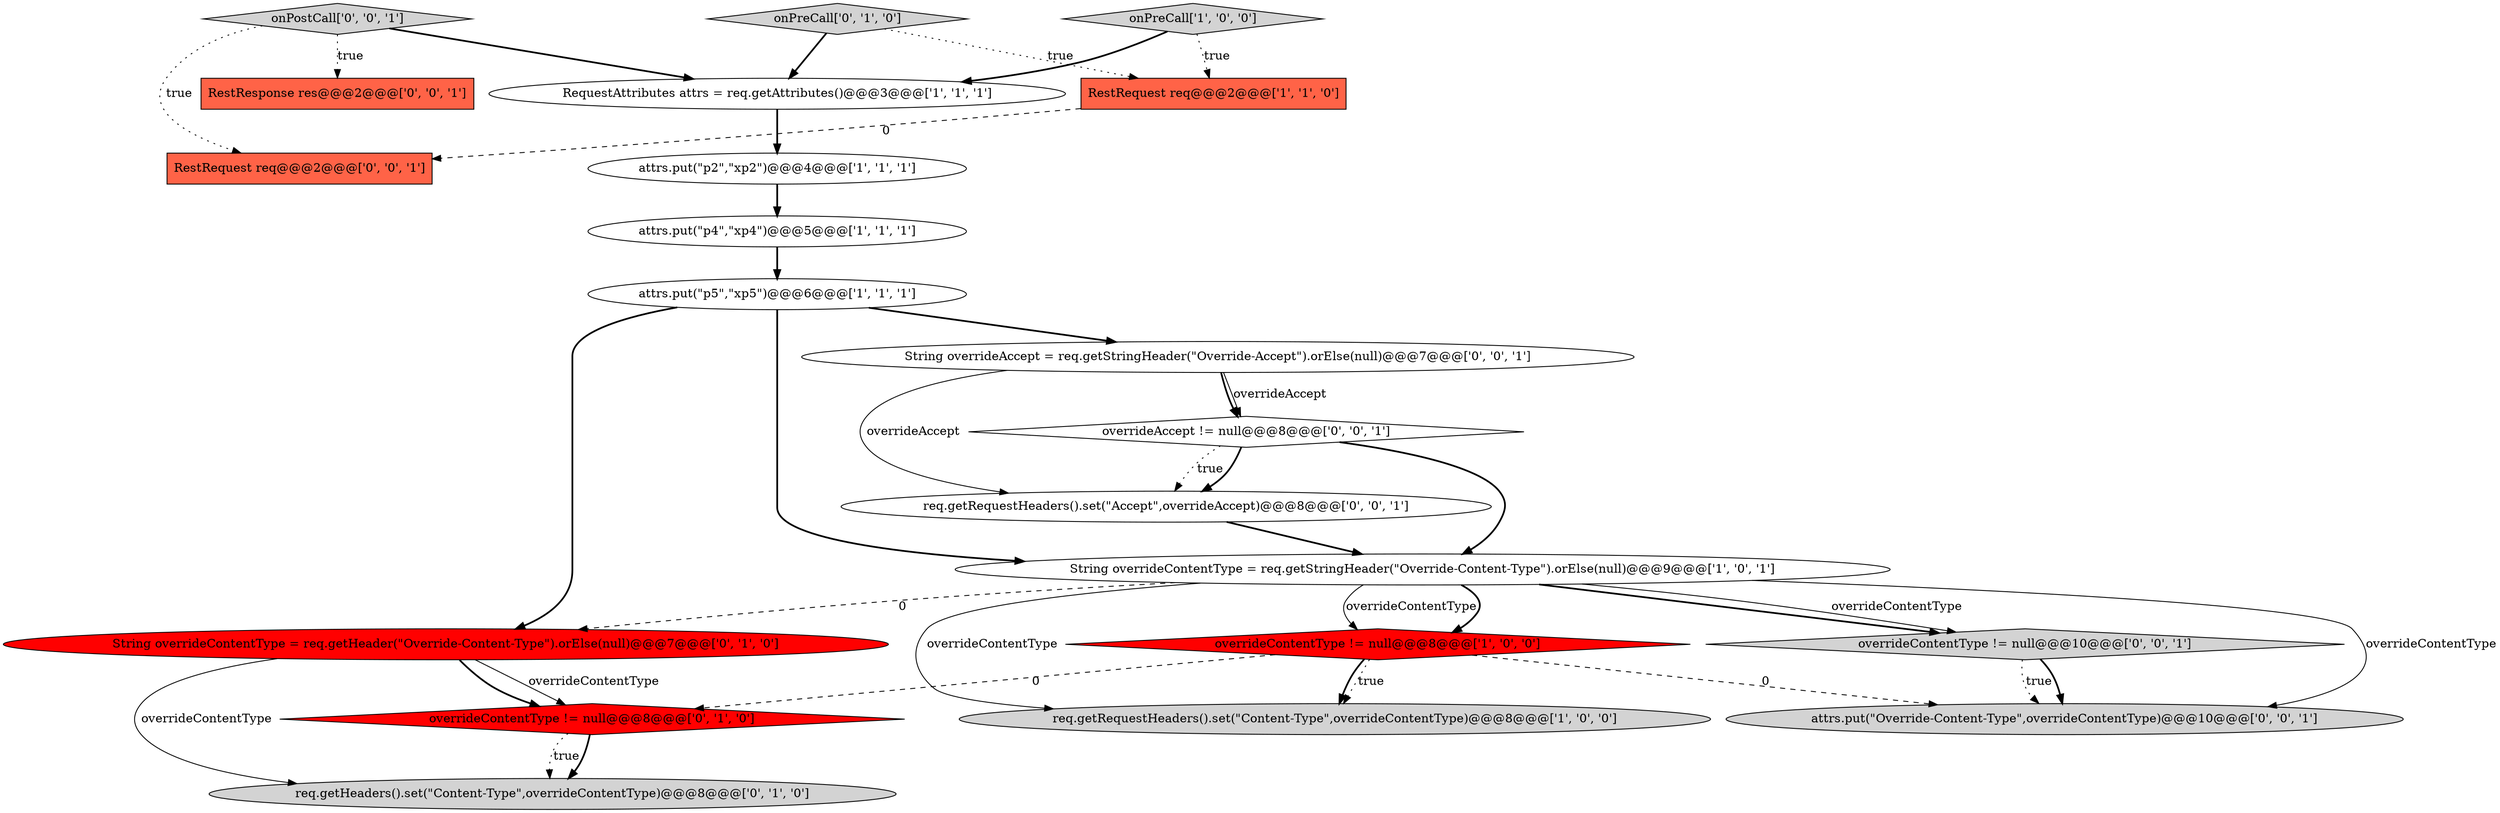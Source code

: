 digraph {
17 [style = filled, label = "RestRequest req@@@2@@@['0', '0', '1']", fillcolor = tomato, shape = box image = "AAA0AAABBB3BBB"];
15 [style = filled, label = "req.getRequestHeaders().set(\"Accept\",overrideAccept)@@@8@@@['0', '0', '1']", fillcolor = white, shape = ellipse image = "AAA0AAABBB3BBB"];
12 [style = filled, label = "String overrideContentType = req.getHeader(\"Override-Content-Type\").orElse(null)@@@7@@@['0', '1', '0']", fillcolor = red, shape = ellipse image = "AAA1AAABBB2BBB"];
9 [style = filled, label = "req.getHeaders().set(\"Content-Type\",overrideContentType)@@@8@@@['0', '1', '0']", fillcolor = lightgray, shape = ellipse image = "AAA0AAABBB2BBB"];
11 [style = filled, label = "onPreCall['0', '1', '0']", fillcolor = lightgray, shape = diamond image = "AAA0AAABBB2BBB"];
3 [style = filled, label = "req.getRequestHeaders().set(\"Content-Type\",overrideContentType)@@@8@@@['1', '0', '0']", fillcolor = lightgray, shape = ellipse image = "AAA0AAABBB1BBB"];
16 [style = filled, label = "RestResponse res@@@2@@@['0', '0', '1']", fillcolor = tomato, shape = box image = "AAA0AAABBB3BBB"];
8 [style = filled, label = "RequestAttributes attrs = req.getAttributes()@@@3@@@['1', '1', '1']", fillcolor = white, shape = ellipse image = "AAA0AAABBB1BBB"];
1 [style = filled, label = "attrs.put(\"p2\",\"xp2\")@@@4@@@['1', '1', '1']", fillcolor = white, shape = ellipse image = "AAA0AAABBB1BBB"];
0 [style = filled, label = "attrs.put(\"p4\",\"xp4\")@@@5@@@['1', '1', '1']", fillcolor = white, shape = ellipse image = "AAA0AAABBB1BBB"];
5 [style = filled, label = "overrideContentType != null@@@8@@@['1', '0', '0']", fillcolor = red, shape = diamond image = "AAA1AAABBB1BBB"];
2 [style = filled, label = "attrs.put(\"p5\",\"xp5\")@@@6@@@['1', '1', '1']", fillcolor = white, shape = ellipse image = "AAA0AAABBB1BBB"];
13 [style = filled, label = "overrideContentType != null@@@10@@@['0', '0', '1']", fillcolor = lightgray, shape = diamond image = "AAA0AAABBB3BBB"];
14 [style = filled, label = "attrs.put(\"Override-Content-Type\",overrideContentType)@@@10@@@['0', '0', '1']", fillcolor = lightgray, shape = ellipse image = "AAA0AAABBB3BBB"];
4 [style = filled, label = "String overrideContentType = req.getStringHeader(\"Override-Content-Type\").orElse(null)@@@9@@@['1', '0', '1']", fillcolor = white, shape = ellipse image = "AAA0AAABBB1BBB"];
19 [style = filled, label = "overrideAccept != null@@@8@@@['0', '0', '1']", fillcolor = white, shape = diamond image = "AAA0AAABBB3BBB"];
10 [style = filled, label = "overrideContentType != null@@@8@@@['0', '1', '0']", fillcolor = red, shape = diamond image = "AAA1AAABBB2BBB"];
18 [style = filled, label = "String overrideAccept = req.getStringHeader(\"Override-Accept\").orElse(null)@@@7@@@['0', '0', '1']", fillcolor = white, shape = ellipse image = "AAA0AAABBB3BBB"];
20 [style = filled, label = "onPostCall['0', '0', '1']", fillcolor = lightgray, shape = diamond image = "AAA0AAABBB3BBB"];
7 [style = filled, label = "RestRequest req@@@2@@@['1', '1', '0']", fillcolor = tomato, shape = box image = "AAA0AAABBB1BBB"];
6 [style = filled, label = "onPreCall['1', '0', '0']", fillcolor = lightgray, shape = diamond image = "AAA0AAABBB1BBB"];
4->3 [style = solid, label="overrideContentType"];
5->3 [style = bold, label=""];
11->7 [style = dotted, label="true"];
5->14 [style = dashed, label="0"];
7->17 [style = dashed, label="0"];
4->14 [style = solid, label="overrideContentType"];
20->17 [style = dotted, label="true"];
4->5 [style = solid, label="overrideContentType"];
4->13 [style = bold, label=""];
0->2 [style = bold, label=""];
18->19 [style = bold, label=""];
2->18 [style = bold, label=""];
18->19 [style = solid, label="overrideAccept"];
1->0 [style = bold, label=""];
5->3 [style = dotted, label="true"];
19->15 [style = dotted, label="true"];
10->9 [style = dotted, label="true"];
2->4 [style = bold, label=""];
2->12 [style = bold, label=""];
4->12 [style = dashed, label="0"];
8->1 [style = bold, label=""];
20->8 [style = bold, label=""];
12->10 [style = bold, label=""];
5->10 [style = dashed, label="0"];
12->9 [style = solid, label="overrideContentType"];
6->8 [style = bold, label=""];
15->4 [style = bold, label=""];
6->7 [style = dotted, label="true"];
11->8 [style = bold, label=""];
10->9 [style = bold, label=""];
19->4 [style = bold, label=""];
18->15 [style = solid, label="overrideAccept"];
19->15 [style = bold, label=""];
12->10 [style = solid, label="overrideContentType"];
13->14 [style = dotted, label="true"];
4->5 [style = bold, label=""];
13->14 [style = bold, label=""];
20->16 [style = dotted, label="true"];
4->13 [style = solid, label="overrideContentType"];
}

